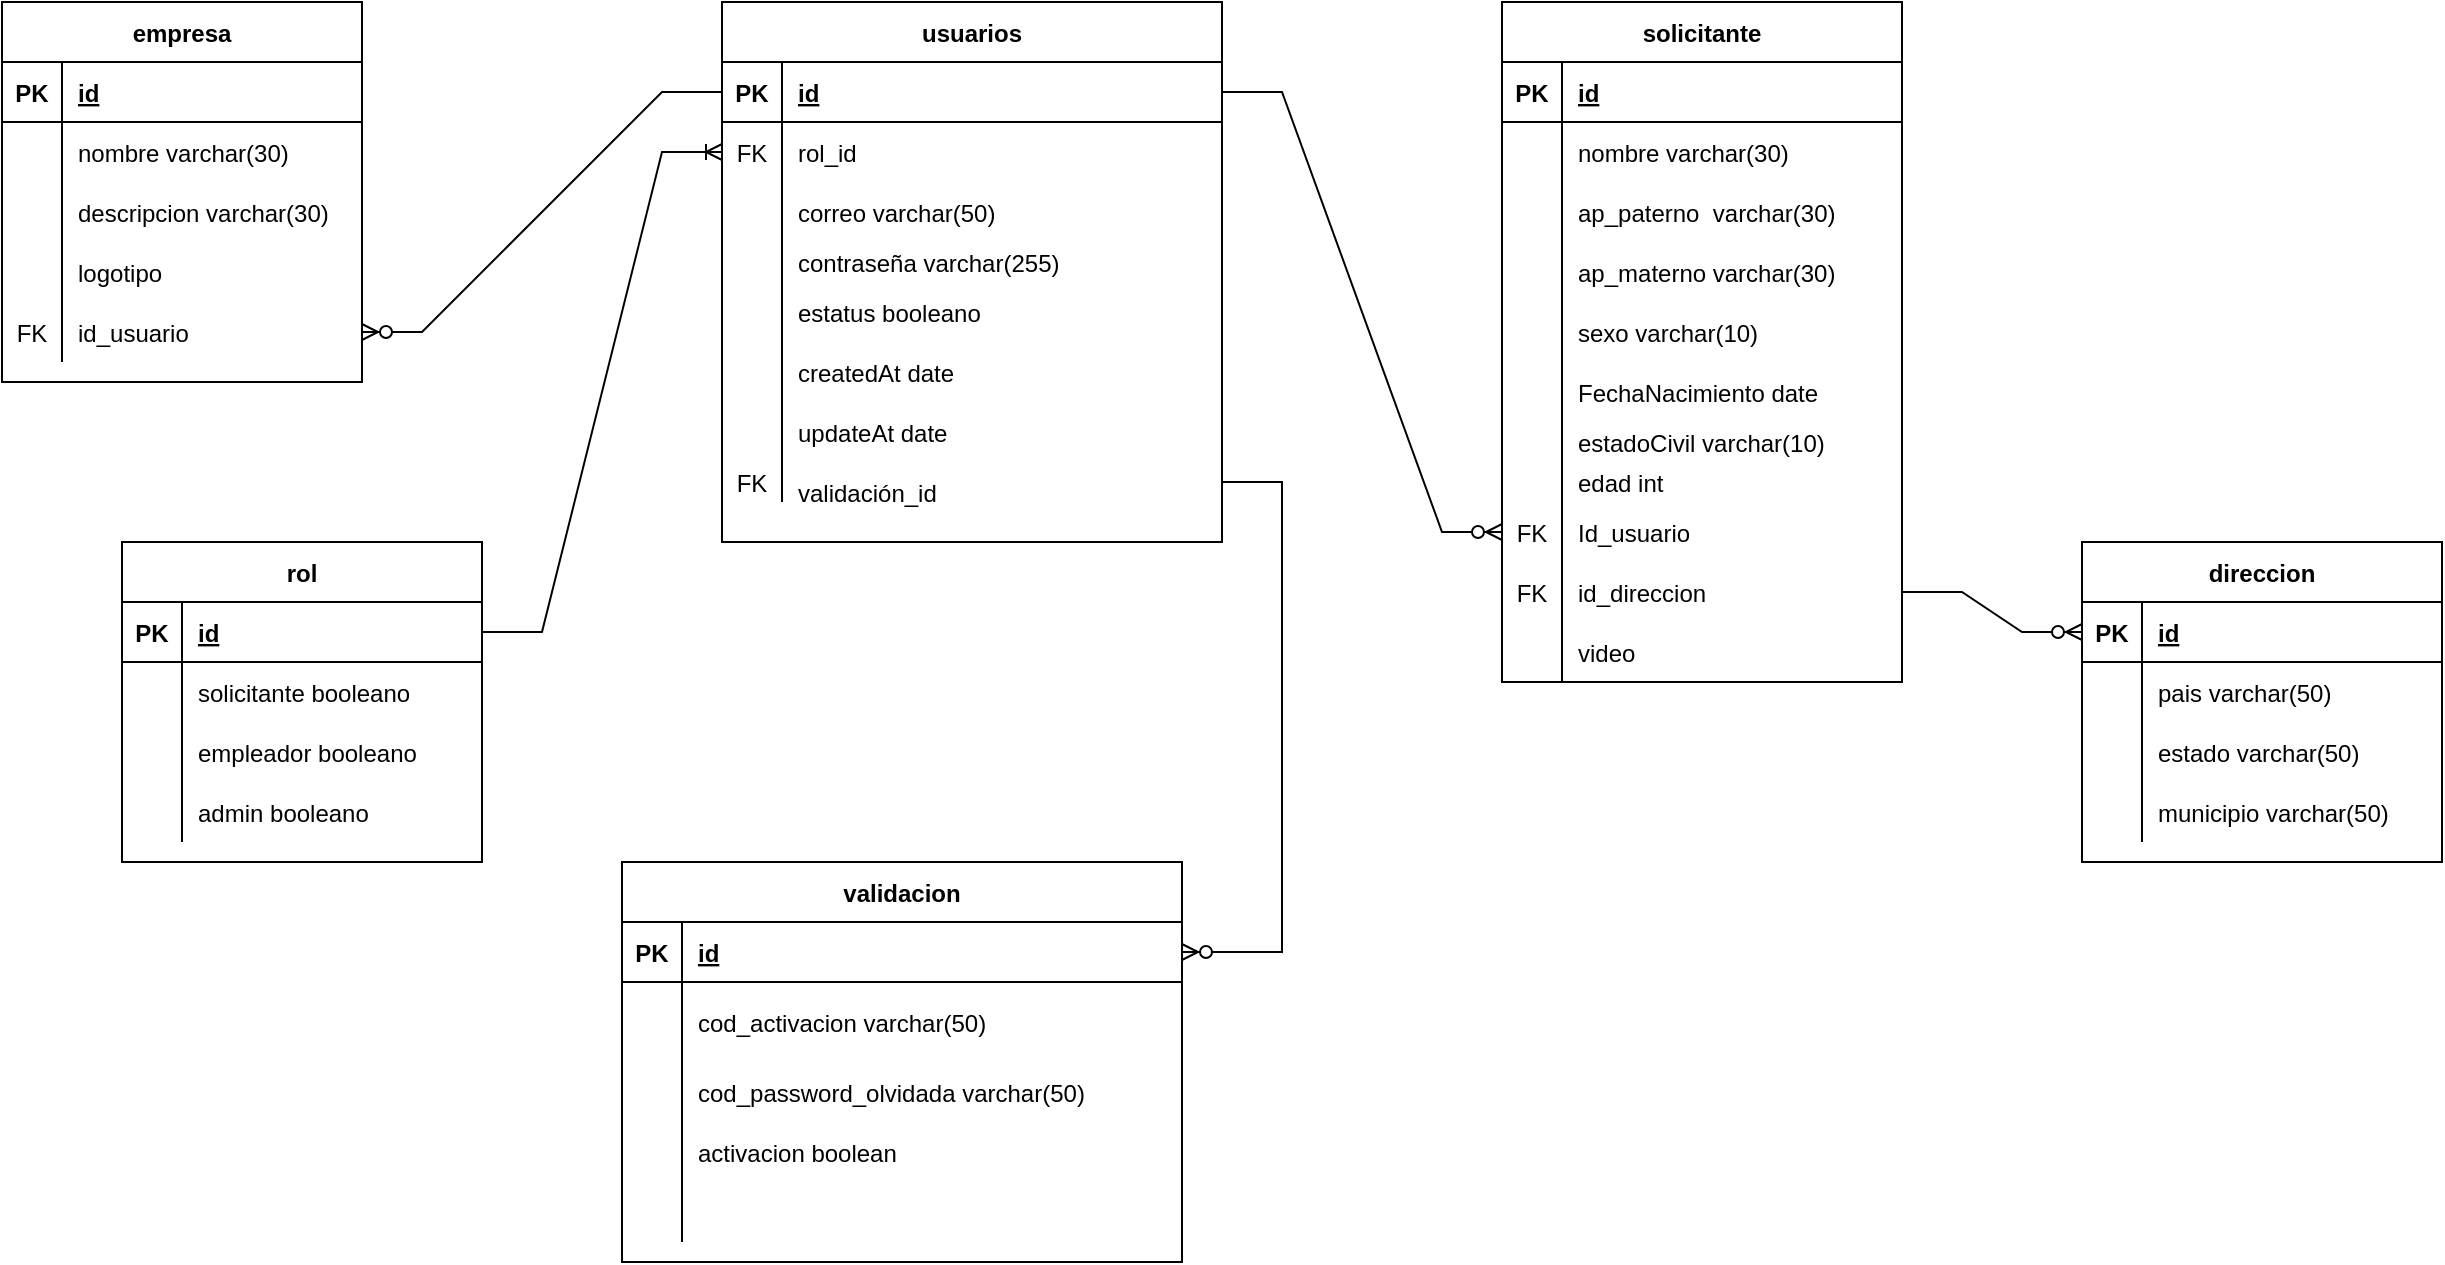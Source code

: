 <mxfile version="17.1.1" type="github" pages="2">
  <diagram id="R2lEEEUBdFMjLlhIrx00" name="Page-1">
    <mxGraphModel dx="2512" dy="786" grid="1" gridSize="10" guides="1" tooltips="1" connect="1" arrows="1" fold="1" page="1" pageScale="1" pageWidth="850" pageHeight="1100" math="0" shadow="0" extFonts="Permanent Marker^https://fonts.googleapis.com/css?family=Permanent+Marker">
      <root>
        <mxCell id="0" />
        <mxCell id="1" parent="0" />
        <mxCell id="C-vyLk0tnHw3VtMMgP7b-23" value="usuarios" style="shape=table;startSize=30;container=1;collapsible=1;childLayout=tableLayout;fixedRows=1;rowLines=0;fontStyle=1;align=center;resizeLast=1;" parent="1" vertex="1">
          <mxGeometry y="40" width="250" height="270" as="geometry" />
        </mxCell>
        <mxCell id="C-vyLk0tnHw3VtMMgP7b-24" value="" style="shape=partialRectangle;collapsible=0;dropTarget=0;pointerEvents=0;fillColor=none;points=[[0,0.5],[1,0.5]];portConstraint=eastwest;top=0;left=0;right=0;bottom=1;" parent="C-vyLk0tnHw3VtMMgP7b-23" vertex="1">
          <mxGeometry y="30" width="250" height="30" as="geometry" />
        </mxCell>
        <mxCell id="C-vyLk0tnHw3VtMMgP7b-25" value="PK" style="shape=partialRectangle;overflow=hidden;connectable=0;fillColor=none;top=0;left=0;bottom=0;right=0;fontStyle=1;" parent="C-vyLk0tnHw3VtMMgP7b-24" vertex="1">
          <mxGeometry width="30" height="30" as="geometry">
            <mxRectangle width="30" height="30" as="alternateBounds" />
          </mxGeometry>
        </mxCell>
        <mxCell id="C-vyLk0tnHw3VtMMgP7b-26" value="id" style="shape=partialRectangle;overflow=hidden;connectable=0;fillColor=none;top=0;left=0;bottom=0;right=0;align=left;spacingLeft=6;fontStyle=5;" parent="C-vyLk0tnHw3VtMMgP7b-24" vertex="1">
          <mxGeometry x="30" width="220" height="30" as="geometry">
            <mxRectangle width="220" height="30" as="alternateBounds" />
          </mxGeometry>
        </mxCell>
        <mxCell id="sfTnH-52Bsjv_v8Jtw3T-7" value="" style="shape=partialRectangle;collapsible=0;dropTarget=0;pointerEvents=0;fillColor=none;points=[[0,0.5],[1,0.5]];portConstraint=eastwest;top=0;left=0;right=0;bottom=0;" parent="C-vyLk0tnHw3VtMMgP7b-23" vertex="1">
          <mxGeometry y="60" width="250" height="30" as="geometry" />
        </mxCell>
        <mxCell id="sfTnH-52Bsjv_v8Jtw3T-8" value="FK" style="shape=partialRectangle;overflow=hidden;connectable=0;fillColor=none;top=0;left=0;bottom=0;right=0;" parent="sfTnH-52Bsjv_v8Jtw3T-7" vertex="1">
          <mxGeometry width="30" height="30" as="geometry">
            <mxRectangle width="30" height="30" as="alternateBounds" />
          </mxGeometry>
        </mxCell>
        <mxCell id="sfTnH-52Bsjv_v8Jtw3T-9" value="rol_id" style="shape=partialRectangle;overflow=hidden;connectable=0;fillColor=none;top=0;left=0;bottom=0;right=0;align=left;spacingLeft=6;" parent="sfTnH-52Bsjv_v8Jtw3T-7" vertex="1">
          <mxGeometry x="30" width="220" height="30" as="geometry">
            <mxRectangle width="220" height="30" as="alternateBounds" />
          </mxGeometry>
        </mxCell>
        <mxCell id="sfTnH-52Bsjv_v8Jtw3T-19" value="" style="shape=partialRectangle;collapsible=0;dropTarget=0;pointerEvents=0;fillColor=none;points=[[0,0.5],[1,0.5]];portConstraint=eastwest;top=0;left=0;right=0;bottom=0;" parent="C-vyLk0tnHw3VtMMgP7b-23" vertex="1">
          <mxGeometry y="90" width="250" height="30" as="geometry" />
        </mxCell>
        <mxCell id="sfTnH-52Bsjv_v8Jtw3T-20" value="" style="shape=partialRectangle;overflow=hidden;connectable=0;fillColor=none;top=0;left=0;bottom=0;right=0;" parent="sfTnH-52Bsjv_v8Jtw3T-19" vertex="1">
          <mxGeometry width="30" height="30" as="geometry">
            <mxRectangle width="30" height="30" as="alternateBounds" />
          </mxGeometry>
        </mxCell>
        <mxCell id="sfTnH-52Bsjv_v8Jtw3T-21" value="correo varchar(50)" style="shape=partialRectangle;overflow=hidden;connectable=0;fillColor=none;top=0;left=0;bottom=0;right=0;align=left;spacingLeft=6;" parent="sfTnH-52Bsjv_v8Jtw3T-19" vertex="1">
          <mxGeometry x="30" width="220" height="30" as="geometry">
            <mxRectangle width="220" height="30" as="alternateBounds" />
          </mxGeometry>
        </mxCell>
        <mxCell id="sfTnH-52Bsjv_v8Jtw3T-13" value="" style="shape=partialRectangle;collapsible=0;dropTarget=0;pointerEvents=0;fillColor=none;points=[[0,0.5],[1,0.5]];portConstraint=eastwest;top=0;left=0;right=0;bottom=0;" parent="C-vyLk0tnHw3VtMMgP7b-23" vertex="1">
          <mxGeometry y="120" width="250" height="20" as="geometry" />
        </mxCell>
        <mxCell id="sfTnH-52Bsjv_v8Jtw3T-14" value="" style="shape=partialRectangle;overflow=hidden;connectable=0;fillColor=none;top=0;left=0;bottom=0;right=0;" parent="sfTnH-52Bsjv_v8Jtw3T-13" vertex="1">
          <mxGeometry width="30" height="20" as="geometry">
            <mxRectangle width="30" height="20" as="alternateBounds" />
          </mxGeometry>
        </mxCell>
        <mxCell id="sfTnH-52Bsjv_v8Jtw3T-15" value="contraseña varchar(255)" style="shape=partialRectangle;overflow=hidden;connectable=0;fillColor=none;top=0;left=0;bottom=0;right=0;align=left;spacingLeft=6;" parent="sfTnH-52Bsjv_v8Jtw3T-13" vertex="1">
          <mxGeometry x="30" width="220" height="20" as="geometry">
            <mxRectangle width="220" height="20" as="alternateBounds" />
          </mxGeometry>
        </mxCell>
        <mxCell id="3IGgtcYdOWyKXlM4Q0ze-97" value="" style="shape=partialRectangle;collapsible=0;dropTarget=0;pointerEvents=0;fillColor=none;points=[[0,0.5],[1,0.5]];portConstraint=eastwest;top=0;left=0;right=0;bottom=0;" parent="C-vyLk0tnHw3VtMMgP7b-23" vertex="1">
          <mxGeometry y="140" width="250" height="30" as="geometry" />
        </mxCell>
        <mxCell id="3IGgtcYdOWyKXlM4Q0ze-98" value="" style="shape=partialRectangle;overflow=hidden;connectable=0;fillColor=none;top=0;left=0;bottom=0;right=0;" parent="3IGgtcYdOWyKXlM4Q0ze-97" vertex="1">
          <mxGeometry width="30" height="30" as="geometry">
            <mxRectangle width="30" height="30" as="alternateBounds" />
          </mxGeometry>
        </mxCell>
        <mxCell id="3IGgtcYdOWyKXlM4Q0ze-99" value="estatus booleano" style="shape=partialRectangle;overflow=hidden;connectable=0;fillColor=none;top=0;left=0;bottom=0;right=0;align=left;spacingLeft=6;" parent="3IGgtcYdOWyKXlM4Q0ze-97" vertex="1">
          <mxGeometry x="30" width="220" height="30" as="geometry">
            <mxRectangle width="220" height="30" as="alternateBounds" />
          </mxGeometry>
        </mxCell>
        <mxCell id="3IGgtcYdOWyKXlM4Q0ze-40" value="" style="shape=partialRectangle;collapsible=0;dropTarget=0;pointerEvents=0;fillColor=none;points=[[0,0.5],[1,0.5]];portConstraint=eastwest;top=0;left=0;right=0;bottom=0;" parent="C-vyLk0tnHw3VtMMgP7b-23" vertex="1">
          <mxGeometry y="170" width="250" height="30" as="geometry" />
        </mxCell>
        <mxCell id="3IGgtcYdOWyKXlM4Q0ze-41" value="" style="shape=partialRectangle;overflow=hidden;connectable=0;fillColor=none;top=0;left=0;bottom=0;right=0;" parent="3IGgtcYdOWyKXlM4Q0ze-40" vertex="1">
          <mxGeometry width="30" height="30" as="geometry">
            <mxRectangle width="30" height="30" as="alternateBounds" />
          </mxGeometry>
        </mxCell>
        <mxCell id="3IGgtcYdOWyKXlM4Q0ze-42" value="createdAt date" style="shape=partialRectangle;overflow=hidden;connectable=0;fillColor=none;top=0;left=0;bottom=0;right=0;align=left;spacingLeft=6;" parent="3IGgtcYdOWyKXlM4Q0ze-40" vertex="1">
          <mxGeometry x="30" width="220" height="30" as="geometry">
            <mxRectangle width="220" height="30" as="alternateBounds" />
          </mxGeometry>
        </mxCell>
        <mxCell id="3IGgtcYdOWyKXlM4Q0ze-43" value="" style="shape=partialRectangle;collapsible=0;dropTarget=0;pointerEvents=0;fillColor=none;points=[[0,0.5],[1,0.5]];portConstraint=eastwest;top=0;left=0;right=0;bottom=0;" parent="C-vyLk0tnHw3VtMMgP7b-23" vertex="1">
          <mxGeometry y="200" width="250" height="30" as="geometry" />
        </mxCell>
        <mxCell id="3IGgtcYdOWyKXlM4Q0ze-44" value="" style="shape=partialRectangle;overflow=hidden;connectable=0;fillColor=none;top=0;left=0;bottom=0;right=0;" parent="3IGgtcYdOWyKXlM4Q0ze-43" vertex="1">
          <mxGeometry width="30" height="30" as="geometry">
            <mxRectangle width="30" height="30" as="alternateBounds" />
          </mxGeometry>
        </mxCell>
        <mxCell id="3IGgtcYdOWyKXlM4Q0ze-45" value="updateAt date" style="shape=partialRectangle;overflow=hidden;connectable=0;fillColor=none;top=0;left=0;bottom=0;right=0;align=left;spacingLeft=6;" parent="3IGgtcYdOWyKXlM4Q0ze-43" vertex="1">
          <mxGeometry x="30" width="220" height="30" as="geometry">
            <mxRectangle width="220" height="30" as="alternateBounds" />
          </mxGeometry>
        </mxCell>
        <mxCell id="3IGgtcYdOWyKXlM4Q0ze-106" value="" style="shape=partialRectangle;collapsible=0;dropTarget=0;pointerEvents=0;fillColor=none;points=[[0,0.5],[1,0.5]];portConstraint=eastwest;top=0;left=0;right=0;bottom=0;" parent="C-vyLk0tnHw3VtMMgP7b-23" vertex="1">
          <mxGeometry y="230" width="250" height="20" as="geometry" />
        </mxCell>
        <mxCell id="3IGgtcYdOWyKXlM4Q0ze-107" value="FK" style="shape=partialRectangle;overflow=hidden;connectable=0;fillColor=none;top=0;left=0;bottom=0;right=0;" parent="3IGgtcYdOWyKXlM4Q0ze-106" vertex="1">
          <mxGeometry width="30" height="20" as="geometry">
            <mxRectangle width="30" height="20" as="alternateBounds" />
          </mxGeometry>
        </mxCell>
        <mxCell id="3IGgtcYdOWyKXlM4Q0ze-108" value="" style="shape=partialRectangle;overflow=hidden;connectable=0;fillColor=none;top=0;left=0;bottom=0;right=0;align=left;spacingLeft=6;" parent="3IGgtcYdOWyKXlM4Q0ze-106" vertex="1">
          <mxGeometry x="30" width="220" height="20" as="geometry">
            <mxRectangle width="220" height="20" as="alternateBounds" />
          </mxGeometry>
        </mxCell>
        <mxCell id="sfTnH-52Bsjv_v8Jtw3T-25" value="rol" style="shape=table;startSize=30;container=1;collapsible=1;childLayout=tableLayout;fixedRows=1;rowLines=0;fontStyle=1;align=center;resizeLast=1;" parent="1" vertex="1">
          <mxGeometry x="-300" y="310" width="180" height="160" as="geometry" />
        </mxCell>
        <mxCell id="sfTnH-52Bsjv_v8Jtw3T-26" value="" style="shape=tableRow;horizontal=0;startSize=0;swimlaneHead=0;swimlaneBody=0;fillColor=none;collapsible=0;dropTarget=0;points=[[0,0.5],[1,0.5]];portConstraint=eastwest;top=0;left=0;right=0;bottom=1;" parent="sfTnH-52Bsjv_v8Jtw3T-25" vertex="1">
          <mxGeometry y="30" width="180" height="30" as="geometry" />
        </mxCell>
        <mxCell id="sfTnH-52Bsjv_v8Jtw3T-27" value="PK" style="shape=partialRectangle;connectable=0;fillColor=none;top=0;left=0;bottom=0;right=0;fontStyle=1;overflow=hidden;" parent="sfTnH-52Bsjv_v8Jtw3T-26" vertex="1">
          <mxGeometry width="30" height="30" as="geometry">
            <mxRectangle width="30" height="30" as="alternateBounds" />
          </mxGeometry>
        </mxCell>
        <mxCell id="sfTnH-52Bsjv_v8Jtw3T-28" value="id" style="shape=partialRectangle;connectable=0;fillColor=none;top=0;left=0;bottom=0;right=0;align=left;spacingLeft=6;fontStyle=5;overflow=hidden;" parent="sfTnH-52Bsjv_v8Jtw3T-26" vertex="1">
          <mxGeometry x="30" width="150" height="30" as="geometry">
            <mxRectangle width="150" height="30" as="alternateBounds" />
          </mxGeometry>
        </mxCell>
        <mxCell id="sfTnH-52Bsjv_v8Jtw3T-29" value="" style="shape=tableRow;horizontal=0;startSize=0;swimlaneHead=0;swimlaneBody=0;fillColor=none;collapsible=0;dropTarget=0;points=[[0,0.5],[1,0.5]];portConstraint=eastwest;top=0;left=0;right=0;bottom=0;" parent="sfTnH-52Bsjv_v8Jtw3T-25" vertex="1">
          <mxGeometry y="60" width="180" height="30" as="geometry" />
        </mxCell>
        <mxCell id="sfTnH-52Bsjv_v8Jtw3T-30" value="" style="shape=partialRectangle;connectable=0;fillColor=none;top=0;left=0;bottom=0;right=0;editable=1;overflow=hidden;" parent="sfTnH-52Bsjv_v8Jtw3T-29" vertex="1">
          <mxGeometry width="30" height="30" as="geometry">
            <mxRectangle width="30" height="30" as="alternateBounds" />
          </mxGeometry>
        </mxCell>
        <mxCell id="sfTnH-52Bsjv_v8Jtw3T-31" value="solicitante booleano   " style="shape=partialRectangle;connectable=0;fillColor=none;top=0;left=0;bottom=0;right=0;align=left;spacingLeft=6;overflow=hidden;" parent="sfTnH-52Bsjv_v8Jtw3T-29" vertex="1">
          <mxGeometry x="30" width="150" height="30" as="geometry">
            <mxRectangle width="150" height="30" as="alternateBounds" />
          </mxGeometry>
        </mxCell>
        <mxCell id="gSVEOSrhCALOLtPQY087-1" value="" style="shape=tableRow;horizontal=0;startSize=0;swimlaneHead=0;swimlaneBody=0;fillColor=none;collapsible=0;dropTarget=0;points=[[0,0.5],[1,0.5]];portConstraint=eastwest;top=0;left=0;right=0;bottom=0;" vertex="1" parent="sfTnH-52Bsjv_v8Jtw3T-25">
          <mxGeometry y="90" width="180" height="30" as="geometry" />
        </mxCell>
        <mxCell id="gSVEOSrhCALOLtPQY087-2" value="" style="shape=partialRectangle;connectable=0;fillColor=none;top=0;left=0;bottom=0;right=0;editable=1;overflow=hidden;" vertex="1" parent="gSVEOSrhCALOLtPQY087-1">
          <mxGeometry width="30" height="30" as="geometry">
            <mxRectangle width="30" height="30" as="alternateBounds" />
          </mxGeometry>
        </mxCell>
        <mxCell id="gSVEOSrhCALOLtPQY087-3" value="empleador booleano   " style="shape=partialRectangle;connectable=0;fillColor=none;top=0;left=0;bottom=0;right=0;align=left;spacingLeft=6;overflow=hidden;" vertex="1" parent="gSVEOSrhCALOLtPQY087-1">
          <mxGeometry x="30" width="150" height="30" as="geometry">
            <mxRectangle width="150" height="30" as="alternateBounds" />
          </mxGeometry>
        </mxCell>
        <mxCell id="gSVEOSrhCALOLtPQY087-4" value="" style="shape=tableRow;horizontal=0;startSize=0;swimlaneHead=0;swimlaneBody=0;fillColor=none;collapsible=0;dropTarget=0;points=[[0,0.5],[1,0.5]];portConstraint=eastwest;top=0;left=0;right=0;bottom=0;" vertex="1" parent="sfTnH-52Bsjv_v8Jtw3T-25">
          <mxGeometry y="120" width="180" height="30" as="geometry" />
        </mxCell>
        <mxCell id="gSVEOSrhCALOLtPQY087-5" value="" style="shape=partialRectangle;connectable=0;fillColor=none;top=0;left=0;bottom=0;right=0;editable=1;overflow=hidden;" vertex="1" parent="gSVEOSrhCALOLtPQY087-4">
          <mxGeometry width="30" height="30" as="geometry">
            <mxRectangle width="30" height="30" as="alternateBounds" />
          </mxGeometry>
        </mxCell>
        <mxCell id="gSVEOSrhCALOLtPQY087-6" value="admin booleano   " style="shape=partialRectangle;connectable=0;fillColor=none;top=0;left=0;bottom=0;right=0;align=left;spacingLeft=6;overflow=hidden;" vertex="1" parent="gSVEOSrhCALOLtPQY087-4">
          <mxGeometry x="30" width="150" height="30" as="geometry">
            <mxRectangle width="150" height="30" as="alternateBounds" />
          </mxGeometry>
        </mxCell>
        <mxCell id="sfTnH-52Bsjv_v8Jtw3T-39" value="" style="edgeStyle=entityRelationEdgeStyle;fontSize=12;html=1;endArrow=ERoneToMany;rounded=0;exitX=1;exitY=0.5;exitDx=0;exitDy=0;entryX=0;entryY=0.5;entryDx=0;entryDy=0;" parent="1" source="sfTnH-52Bsjv_v8Jtw3T-26" target="sfTnH-52Bsjv_v8Jtw3T-7" edge="1">
          <mxGeometry width="100" height="100" relative="1" as="geometry">
            <mxPoint x="30" y="340" as="sourcePoint" />
            <mxPoint x="130" y="240" as="targetPoint" />
          </mxGeometry>
        </mxCell>
        <mxCell id="sfTnH-52Bsjv_v8Jtw3T-40" value="empresa" style="shape=table;startSize=30;container=1;collapsible=1;childLayout=tableLayout;fixedRows=1;rowLines=0;fontStyle=1;align=center;resizeLast=1;" parent="1" vertex="1">
          <mxGeometry x="-360" y="40" width="180" height="190" as="geometry" />
        </mxCell>
        <mxCell id="sfTnH-52Bsjv_v8Jtw3T-41" value="" style="shape=tableRow;horizontal=0;startSize=0;swimlaneHead=0;swimlaneBody=0;fillColor=none;collapsible=0;dropTarget=0;points=[[0,0.5],[1,0.5]];portConstraint=eastwest;top=0;left=0;right=0;bottom=1;" parent="sfTnH-52Bsjv_v8Jtw3T-40" vertex="1">
          <mxGeometry y="30" width="180" height="30" as="geometry" />
        </mxCell>
        <mxCell id="sfTnH-52Bsjv_v8Jtw3T-42" value="PK" style="shape=partialRectangle;connectable=0;fillColor=none;top=0;left=0;bottom=0;right=0;fontStyle=1;overflow=hidden;" parent="sfTnH-52Bsjv_v8Jtw3T-41" vertex="1">
          <mxGeometry width="30" height="30" as="geometry">
            <mxRectangle width="30" height="30" as="alternateBounds" />
          </mxGeometry>
        </mxCell>
        <mxCell id="sfTnH-52Bsjv_v8Jtw3T-43" value="id" style="shape=partialRectangle;connectable=0;fillColor=none;top=0;left=0;bottom=0;right=0;align=left;spacingLeft=6;fontStyle=5;overflow=hidden;" parent="sfTnH-52Bsjv_v8Jtw3T-41" vertex="1">
          <mxGeometry x="30" width="150" height="30" as="geometry">
            <mxRectangle width="150" height="30" as="alternateBounds" />
          </mxGeometry>
        </mxCell>
        <mxCell id="sfTnH-52Bsjv_v8Jtw3T-44" value="" style="shape=tableRow;horizontal=0;startSize=0;swimlaneHead=0;swimlaneBody=0;fillColor=none;collapsible=0;dropTarget=0;points=[[0,0.5],[1,0.5]];portConstraint=eastwest;top=0;left=0;right=0;bottom=0;" parent="sfTnH-52Bsjv_v8Jtw3T-40" vertex="1">
          <mxGeometry y="60" width="180" height="30" as="geometry" />
        </mxCell>
        <mxCell id="sfTnH-52Bsjv_v8Jtw3T-45" value="" style="shape=partialRectangle;connectable=0;fillColor=none;top=0;left=0;bottom=0;right=0;editable=1;overflow=hidden;" parent="sfTnH-52Bsjv_v8Jtw3T-44" vertex="1">
          <mxGeometry width="30" height="30" as="geometry">
            <mxRectangle width="30" height="30" as="alternateBounds" />
          </mxGeometry>
        </mxCell>
        <mxCell id="sfTnH-52Bsjv_v8Jtw3T-46" value="nombre varchar(30)" style="shape=partialRectangle;connectable=0;fillColor=none;top=0;left=0;bottom=0;right=0;align=left;spacingLeft=6;overflow=hidden;" parent="sfTnH-52Bsjv_v8Jtw3T-44" vertex="1">
          <mxGeometry x="30" width="150" height="30" as="geometry">
            <mxRectangle width="150" height="30" as="alternateBounds" />
          </mxGeometry>
        </mxCell>
        <mxCell id="3IGgtcYdOWyKXlM4Q0ze-91" value="" style="shape=tableRow;horizontal=0;startSize=0;swimlaneHead=0;swimlaneBody=0;fillColor=none;collapsible=0;dropTarget=0;points=[[0,0.5],[1,0.5]];portConstraint=eastwest;top=0;left=0;right=0;bottom=0;" parent="sfTnH-52Bsjv_v8Jtw3T-40" vertex="1">
          <mxGeometry y="90" width="180" height="30" as="geometry" />
        </mxCell>
        <mxCell id="3IGgtcYdOWyKXlM4Q0ze-92" value="" style="shape=partialRectangle;connectable=0;fillColor=none;top=0;left=0;bottom=0;right=0;editable=1;overflow=hidden;" parent="3IGgtcYdOWyKXlM4Q0ze-91" vertex="1">
          <mxGeometry width="30" height="30" as="geometry">
            <mxRectangle width="30" height="30" as="alternateBounds" />
          </mxGeometry>
        </mxCell>
        <mxCell id="3IGgtcYdOWyKXlM4Q0ze-93" value="descripcion varchar(30)" style="shape=partialRectangle;connectable=0;fillColor=none;top=0;left=0;bottom=0;right=0;align=left;spacingLeft=6;overflow=hidden;" parent="3IGgtcYdOWyKXlM4Q0ze-91" vertex="1">
          <mxGeometry x="30" width="150" height="30" as="geometry">
            <mxRectangle width="150" height="30" as="alternateBounds" />
          </mxGeometry>
        </mxCell>
        <mxCell id="3IGgtcYdOWyKXlM4Q0ze-94" value="" style="shape=tableRow;horizontal=0;startSize=0;swimlaneHead=0;swimlaneBody=0;fillColor=none;collapsible=0;dropTarget=0;points=[[0,0.5],[1,0.5]];portConstraint=eastwest;top=0;left=0;right=0;bottom=0;" parent="sfTnH-52Bsjv_v8Jtw3T-40" vertex="1">
          <mxGeometry y="120" width="180" height="30" as="geometry" />
        </mxCell>
        <mxCell id="3IGgtcYdOWyKXlM4Q0ze-95" value="" style="shape=partialRectangle;connectable=0;fillColor=none;top=0;left=0;bottom=0;right=0;editable=1;overflow=hidden;" parent="3IGgtcYdOWyKXlM4Q0ze-94" vertex="1">
          <mxGeometry width="30" height="30" as="geometry">
            <mxRectangle width="30" height="30" as="alternateBounds" />
          </mxGeometry>
        </mxCell>
        <mxCell id="3IGgtcYdOWyKXlM4Q0ze-96" value="logotipo" style="shape=partialRectangle;connectable=0;fillColor=none;top=0;left=0;bottom=0;right=0;align=left;spacingLeft=6;overflow=hidden;" parent="3IGgtcYdOWyKXlM4Q0ze-94" vertex="1">
          <mxGeometry x="30" width="150" height="30" as="geometry">
            <mxRectangle width="150" height="30" as="alternateBounds" />
          </mxGeometry>
        </mxCell>
        <mxCell id="eLDoBTkHlUsKn9AC7edu-23" value="" style="shape=tableRow;horizontal=0;startSize=0;swimlaneHead=0;swimlaneBody=0;fillColor=none;collapsible=0;dropTarget=0;points=[[0,0.5],[1,0.5]];portConstraint=eastwest;top=0;left=0;right=0;bottom=0;" parent="sfTnH-52Bsjv_v8Jtw3T-40" vertex="1">
          <mxGeometry y="150" width="180" height="30" as="geometry" />
        </mxCell>
        <mxCell id="eLDoBTkHlUsKn9AC7edu-24" value="FK" style="shape=partialRectangle;connectable=0;fillColor=none;top=0;left=0;bottom=0;right=0;editable=1;overflow=hidden;" parent="eLDoBTkHlUsKn9AC7edu-23" vertex="1">
          <mxGeometry width="30" height="30" as="geometry">
            <mxRectangle width="30" height="30" as="alternateBounds" />
          </mxGeometry>
        </mxCell>
        <mxCell id="eLDoBTkHlUsKn9AC7edu-25" value="id_usuario" style="shape=partialRectangle;connectable=0;fillColor=none;top=0;left=0;bottom=0;right=0;align=left;spacingLeft=6;overflow=hidden;" parent="eLDoBTkHlUsKn9AC7edu-23" vertex="1">
          <mxGeometry x="30" width="150" height="30" as="geometry">
            <mxRectangle width="150" height="30" as="alternateBounds" />
          </mxGeometry>
        </mxCell>
        <mxCell id="eLDoBTkHlUsKn9AC7edu-1" value="solicitante" style="shape=table;startSize=30;container=1;collapsible=1;childLayout=tableLayout;fixedRows=1;rowLines=0;fontStyle=1;align=center;resizeLast=1;" parent="1" vertex="1">
          <mxGeometry x="390" y="40" width="200" height="340" as="geometry" />
        </mxCell>
        <mxCell id="eLDoBTkHlUsKn9AC7edu-2" value="" style="shape=tableRow;horizontal=0;startSize=0;swimlaneHead=0;swimlaneBody=0;fillColor=none;collapsible=0;dropTarget=0;points=[[0,0.5],[1,0.5]];portConstraint=eastwest;top=0;left=0;right=0;bottom=1;" parent="eLDoBTkHlUsKn9AC7edu-1" vertex="1">
          <mxGeometry y="30" width="200" height="30" as="geometry" />
        </mxCell>
        <mxCell id="eLDoBTkHlUsKn9AC7edu-3" value="PK" style="shape=partialRectangle;connectable=0;fillColor=none;top=0;left=0;bottom=0;right=0;fontStyle=1;overflow=hidden;" parent="eLDoBTkHlUsKn9AC7edu-2" vertex="1">
          <mxGeometry width="30" height="30" as="geometry">
            <mxRectangle width="30" height="30" as="alternateBounds" />
          </mxGeometry>
        </mxCell>
        <mxCell id="eLDoBTkHlUsKn9AC7edu-4" value="id" style="shape=partialRectangle;connectable=0;fillColor=none;top=0;left=0;bottom=0;right=0;align=left;spacingLeft=6;fontStyle=5;overflow=hidden;" parent="eLDoBTkHlUsKn9AC7edu-2" vertex="1">
          <mxGeometry x="30" width="170" height="30" as="geometry">
            <mxRectangle width="170" height="30" as="alternateBounds" />
          </mxGeometry>
        </mxCell>
        <mxCell id="eLDoBTkHlUsKn9AC7edu-5" value="" style="shape=tableRow;horizontal=0;startSize=0;swimlaneHead=0;swimlaneBody=0;fillColor=none;collapsible=0;dropTarget=0;points=[[0,0.5],[1,0.5]];portConstraint=eastwest;top=0;left=0;right=0;bottom=0;" parent="eLDoBTkHlUsKn9AC7edu-1" vertex="1">
          <mxGeometry y="60" width="200" height="30" as="geometry" />
        </mxCell>
        <mxCell id="eLDoBTkHlUsKn9AC7edu-6" value="" style="shape=partialRectangle;connectable=0;fillColor=none;top=0;left=0;bottom=0;right=0;editable=1;overflow=hidden;" parent="eLDoBTkHlUsKn9AC7edu-5" vertex="1">
          <mxGeometry width="30" height="30" as="geometry">
            <mxRectangle width="30" height="30" as="alternateBounds" />
          </mxGeometry>
        </mxCell>
        <mxCell id="eLDoBTkHlUsKn9AC7edu-7" value="nombre varchar(30)" style="shape=partialRectangle;connectable=0;fillColor=none;top=0;left=0;bottom=0;right=0;align=left;spacingLeft=6;overflow=hidden;" parent="eLDoBTkHlUsKn9AC7edu-5" vertex="1">
          <mxGeometry x="30" width="170" height="30" as="geometry">
            <mxRectangle width="170" height="30" as="alternateBounds" />
          </mxGeometry>
        </mxCell>
        <mxCell id="eLDoBTkHlUsKn9AC7edu-8" value="" style="shape=tableRow;horizontal=0;startSize=0;swimlaneHead=0;swimlaneBody=0;fillColor=none;collapsible=0;dropTarget=0;points=[[0,0.5],[1,0.5]];portConstraint=eastwest;top=0;left=0;right=0;bottom=0;" parent="eLDoBTkHlUsKn9AC7edu-1" vertex="1">
          <mxGeometry y="90" width="200" height="30" as="geometry" />
        </mxCell>
        <mxCell id="eLDoBTkHlUsKn9AC7edu-9" value="" style="shape=partialRectangle;connectable=0;fillColor=none;top=0;left=0;bottom=0;right=0;editable=1;overflow=hidden;" parent="eLDoBTkHlUsKn9AC7edu-8" vertex="1">
          <mxGeometry width="30" height="30" as="geometry">
            <mxRectangle width="30" height="30" as="alternateBounds" />
          </mxGeometry>
        </mxCell>
        <mxCell id="eLDoBTkHlUsKn9AC7edu-10" value="ap_paterno  varchar(30)" style="shape=partialRectangle;connectable=0;fillColor=none;top=0;left=0;bottom=0;right=0;align=left;spacingLeft=6;overflow=hidden;" parent="eLDoBTkHlUsKn9AC7edu-8" vertex="1">
          <mxGeometry x="30" width="170" height="30" as="geometry">
            <mxRectangle width="170" height="30" as="alternateBounds" />
          </mxGeometry>
        </mxCell>
        <mxCell id="eLDoBTkHlUsKn9AC7edu-11" value="" style="shape=tableRow;horizontal=0;startSize=0;swimlaneHead=0;swimlaneBody=0;fillColor=none;collapsible=0;dropTarget=0;points=[[0,0.5],[1,0.5]];portConstraint=eastwest;top=0;left=0;right=0;bottom=0;" parent="eLDoBTkHlUsKn9AC7edu-1" vertex="1">
          <mxGeometry y="120" width="200" height="30" as="geometry" />
        </mxCell>
        <mxCell id="eLDoBTkHlUsKn9AC7edu-12" value="" style="shape=partialRectangle;connectable=0;fillColor=none;top=0;left=0;bottom=0;right=0;editable=1;overflow=hidden;" parent="eLDoBTkHlUsKn9AC7edu-11" vertex="1">
          <mxGeometry width="30" height="30" as="geometry">
            <mxRectangle width="30" height="30" as="alternateBounds" />
          </mxGeometry>
        </mxCell>
        <mxCell id="eLDoBTkHlUsKn9AC7edu-13" value="ap_materno varchar(30)" style="shape=partialRectangle;connectable=0;fillColor=none;top=0;left=0;bottom=0;right=0;align=left;spacingLeft=6;overflow=hidden;" parent="eLDoBTkHlUsKn9AC7edu-11" vertex="1">
          <mxGeometry x="30" width="170" height="30" as="geometry">
            <mxRectangle width="170" height="30" as="alternateBounds" />
          </mxGeometry>
        </mxCell>
        <mxCell id="3IGgtcYdOWyKXlM4Q0ze-68" value="" style="shape=tableRow;horizontal=0;startSize=0;swimlaneHead=0;swimlaneBody=0;fillColor=none;collapsible=0;dropTarget=0;points=[[0,0.5],[1,0.5]];portConstraint=eastwest;top=0;left=0;right=0;bottom=0;" parent="eLDoBTkHlUsKn9AC7edu-1" vertex="1">
          <mxGeometry y="150" width="200" height="30" as="geometry" />
        </mxCell>
        <mxCell id="3IGgtcYdOWyKXlM4Q0ze-69" value="" style="shape=partialRectangle;connectable=0;fillColor=none;top=0;left=0;bottom=0;right=0;editable=1;overflow=hidden;" parent="3IGgtcYdOWyKXlM4Q0ze-68" vertex="1">
          <mxGeometry width="30" height="30" as="geometry">
            <mxRectangle width="30" height="30" as="alternateBounds" />
          </mxGeometry>
        </mxCell>
        <mxCell id="3IGgtcYdOWyKXlM4Q0ze-70" value="sexo varchar(10)" style="shape=partialRectangle;connectable=0;fillColor=none;top=0;left=0;bottom=0;right=0;align=left;spacingLeft=6;overflow=hidden;" parent="3IGgtcYdOWyKXlM4Q0ze-68" vertex="1">
          <mxGeometry x="30" width="170" height="30" as="geometry">
            <mxRectangle width="170" height="30" as="alternateBounds" />
          </mxGeometry>
        </mxCell>
        <mxCell id="3IGgtcYdOWyKXlM4Q0ze-71" value="" style="shape=tableRow;horizontal=0;startSize=0;swimlaneHead=0;swimlaneBody=0;fillColor=none;collapsible=0;dropTarget=0;points=[[0,0.5],[1,0.5]];portConstraint=eastwest;top=0;left=0;right=0;bottom=0;" parent="eLDoBTkHlUsKn9AC7edu-1" vertex="1">
          <mxGeometry y="180" width="200" height="30" as="geometry" />
        </mxCell>
        <mxCell id="3IGgtcYdOWyKXlM4Q0ze-72" value="" style="shape=partialRectangle;connectable=0;fillColor=none;top=0;left=0;bottom=0;right=0;editable=1;overflow=hidden;" parent="3IGgtcYdOWyKXlM4Q0ze-71" vertex="1">
          <mxGeometry width="30" height="30" as="geometry">
            <mxRectangle width="30" height="30" as="alternateBounds" />
          </mxGeometry>
        </mxCell>
        <mxCell id="3IGgtcYdOWyKXlM4Q0ze-73" value="FechaNacimiento date" style="shape=partialRectangle;connectable=0;fillColor=none;top=0;left=0;bottom=0;right=0;align=left;spacingLeft=6;overflow=hidden;" parent="3IGgtcYdOWyKXlM4Q0ze-71" vertex="1">
          <mxGeometry x="30" width="170" height="30" as="geometry">
            <mxRectangle width="170" height="30" as="alternateBounds" />
          </mxGeometry>
        </mxCell>
        <mxCell id="3IGgtcYdOWyKXlM4Q0ze-74" value="" style="shape=tableRow;horizontal=0;startSize=0;swimlaneHead=0;swimlaneBody=0;fillColor=none;collapsible=0;dropTarget=0;points=[[0,0.5],[1,0.5]];portConstraint=eastwest;top=0;left=0;right=0;bottom=0;" parent="eLDoBTkHlUsKn9AC7edu-1" vertex="1">
          <mxGeometry y="210" width="200" height="20" as="geometry" />
        </mxCell>
        <mxCell id="3IGgtcYdOWyKXlM4Q0ze-75" value="" style="shape=partialRectangle;connectable=0;fillColor=none;top=0;left=0;bottom=0;right=0;editable=1;overflow=hidden;" parent="3IGgtcYdOWyKXlM4Q0ze-74" vertex="1">
          <mxGeometry width="30" height="20" as="geometry">
            <mxRectangle width="30" height="20" as="alternateBounds" />
          </mxGeometry>
        </mxCell>
        <mxCell id="3IGgtcYdOWyKXlM4Q0ze-76" value="estadoCivil varchar(10)" style="shape=partialRectangle;connectable=0;fillColor=none;top=0;left=0;bottom=0;right=0;align=left;spacingLeft=6;overflow=hidden;" parent="3IGgtcYdOWyKXlM4Q0ze-74" vertex="1">
          <mxGeometry x="30" width="170" height="20" as="geometry">
            <mxRectangle width="170" height="20" as="alternateBounds" />
          </mxGeometry>
        </mxCell>
        <mxCell id="3IGgtcYdOWyKXlM4Q0ze-77" value="" style="shape=tableRow;horizontal=0;startSize=0;swimlaneHead=0;swimlaneBody=0;fillColor=none;collapsible=0;dropTarget=0;points=[[0,0.5],[1,0.5]];portConstraint=eastwest;top=0;left=0;right=0;bottom=0;" parent="eLDoBTkHlUsKn9AC7edu-1" vertex="1">
          <mxGeometry y="230" width="200" height="20" as="geometry" />
        </mxCell>
        <mxCell id="3IGgtcYdOWyKXlM4Q0ze-78" value="" style="shape=partialRectangle;connectable=0;fillColor=none;top=0;left=0;bottom=0;right=0;editable=1;overflow=hidden;" parent="3IGgtcYdOWyKXlM4Q0ze-77" vertex="1">
          <mxGeometry width="30" height="20" as="geometry">
            <mxRectangle width="30" height="20" as="alternateBounds" />
          </mxGeometry>
        </mxCell>
        <mxCell id="3IGgtcYdOWyKXlM4Q0ze-79" value="edad int" style="shape=partialRectangle;connectable=0;fillColor=none;top=0;left=0;bottom=0;right=0;align=left;spacingLeft=6;overflow=hidden;" parent="3IGgtcYdOWyKXlM4Q0ze-77" vertex="1">
          <mxGeometry x="30" width="170" height="20" as="geometry">
            <mxRectangle width="170" height="20" as="alternateBounds" />
          </mxGeometry>
        </mxCell>
        <mxCell id="eLDoBTkHlUsKn9AC7edu-26" value="" style="shape=tableRow;horizontal=0;startSize=0;swimlaneHead=0;swimlaneBody=0;fillColor=none;collapsible=0;dropTarget=0;points=[[0,0.5],[1,0.5]];portConstraint=eastwest;top=0;left=0;right=0;bottom=0;" parent="eLDoBTkHlUsKn9AC7edu-1" vertex="1">
          <mxGeometry y="250" width="200" height="30" as="geometry" />
        </mxCell>
        <mxCell id="eLDoBTkHlUsKn9AC7edu-27" value="FK" style="shape=partialRectangle;connectable=0;fillColor=none;top=0;left=0;bottom=0;right=0;editable=1;overflow=hidden;" parent="eLDoBTkHlUsKn9AC7edu-26" vertex="1">
          <mxGeometry width="30" height="30" as="geometry">
            <mxRectangle width="30" height="30" as="alternateBounds" />
          </mxGeometry>
        </mxCell>
        <mxCell id="eLDoBTkHlUsKn9AC7edu-28" value="Id_usuario" style="shape=partialRectangle;connectable=0;fillColor=none;top=0;left=0;bottom=0;right=0;align=left;spacingLeft=6;overflow=hidden;" parent="eLDoBTkHlUsKn9AC7edu-26" vertex="1">
          <mxGeometry x="30" width="170" height="30" as="geometry">
            <mxRectangle width="170" height="30" as="alternateBounds" />
          </mxGeometry>
        </mxCell>
        <mxCell id="3IGgtcYdOWyKXlM4Q0ze-80" value="" style="shape=tableRow;horizontal=0;startSize=0;swimlaneHead=0;swimlaneBody=0;fillColor=none;collapsible=0;dropTarget=0;points=[[0,0.5],[1,0.5]];portConstraint=eastwest;top=0;left=0;right=0;bottom=0;" parent="eLDoBTkHlUsKn9AC7edu-1" vertex="1">
          <mxGeometry y="280" width="200" height="30" as="geometry" />
        </mxCell>
        <mxCell id="3IGgtcYdOWyKXlM4Q0ze-81" value="FK" style="shape=partialRectangle;connectable=0;fillColor=none;top=0;left=0;bottom=0;right=0;editable=1;overflow=hidden;" parent="3IGgtcYdOWyKXlM4Q0ze-80" vertex="1">
          <mxGeometry width="30" height="30" as="geometry">
            <mxRectangle width="30" height="30" as="alternateBounds" />
          </mxGeometry>
        </mxCell>
        <mxCell id="3IGgtcYdOWyKXlM4Q0ze-82" value="id_direccion" style="shape=partialRectangle;connectable=0;fillColor=none;top=0;left=0;bottom=0;right=0;align=left;spacingLeft=6;overflow=hidden;" parent="3IGgtcYdOWyKXlM4Q0ze-80" vertex="1">
          <mxGeometry x="30" width="170" height="30" as="geometry">
            <mxRectangle width="170" height="30" as="alternateBounds" />
          </mxGeometry>
        </mxCell>
        <mxCell id="3IGgtcYdOWyKXlM4Q0ze-86" value="" style="shape=tableRow;horizontal=0;startSize=0;swimlaneHead=0;swimlaneBody=0;fillColor=none;collapsible=0;dropTarget=0;points=[[0,0.5],[1,0.5]];portConstraint=eastwest;top=0;left=0;right=0;bottom=0;" parent="eLDoBTkHlUsKn9AC7edu-1" vertex="1">
          <mxGeometry y="310" width="200" height="30" as="geometry" />
        </mxCell>
        <mxCell id="3IGgtcYdOWyKXlM4Q0ze-87" value="" style="shape=partialRectangle;connectable=0;fillColor=none;top=0;left=0;bottom=0;right=0;editable=1;overflow=hidden;" parent="3IGgtcYdOWyKXlM4Q0ze-86" vertex="1">
          <mxGeometry width="30" height="30" as="geometry">
            <mxRectangle width="30" height="30" as="alternateBounds" />
          </mxGeometry>
        </mxCell>
        <mxCell id="3IGgtcYdOWyKXlM4Q0ze-88" value="video" style="shape=partialRectangle;connectable=0;fillColor=none;top=0;left=0;bottom=0;right=0;align=left;spacingLeft=6;overflow=hidden;" parent="3IGgtcYdOWyKXlM4Q0ze-86" vertex="1">
          <mxGeometry x="30" width="170" height="30" as="geometry">
            <mxRectangle width="170" height="30" as="alternateBounds" />
          </mxGeometry>
        </mxCell>
        <mxCell id="eLDoBTkHlUsKn9AC7edu-29" value="" style="edgeStyle=entityRelationEdgeStyle;fontSize=12;html=1;endArrow=ERzeroToMany;endFill=1;rounded=0;exitX=0;exitY=0.5;exitDx=0;exitDy=0;" parent="1" source="C-vyLk0tnHw3VtMMgP7b-24" target="eLDoBTkHlUsKn9AC7edu-23" edge="1">
          <mxGeometry width="100" height="100" relative="1" as="geometry">
            <mxPoint x="-60" y="330" as="sourcePoint" />
            <mxPoint x="40" y="230" as="targetPoint" />
          </mxGeometry>
        </mxCell>
        <mxCell id="eLDoBTkHlUsKn9AC7edu-30" value="" style="edgeStyle=entityRelationEdgeStyle;fontSize=12;html=1;endArrow=ERzeroToMany;endFill=1;rounded=0;entryX=0;entryY=0.5;entryDx=0;entryDy=0;exitX=1;exitY=0.5;exitDx=0;exitDy=0;" parent="1" source="C-vyLk0tnHw3VtMMgP7b-24" target="eLDoBTkHlUsKn9AC7edu-26" edge="1">
          <mxGeometry width="100" height="100" relative="1" as="geometry">
            <mxPoint x="-60" y="330" as="sourcePoint" />
            <mxPoint x="40" y="230" as="targetPoint" />
          </mxGeometry>
        </mxCell>
        <mxCell id="pBWO_A0v3lN35o1UO4sq-2" value="validacion" style="shape=table;startSize=30;container=1;collapsible=1;childLayout=tableLayout;fixedRows=1;rowLines=0;fontStyle=1;align=center;resizeLast=1;" parent="1" vertex="1">
          <mxGeometry x="-50" y="470" width="280" height="200" as="geometry" />
        </mxCell>
        <mxCell id="pBWO_A0v3lN35o1UO4sq-3" value="" style="shape=tableRow;horizontal=0;startSize=0;swimlaneHead=0;swimlaneBody=0;fillColor=none;collapsible=0;dropTarget=0;points=[[0,0.5],[1,0.5]];portConstraint=eastwest;top=0;left=0;right=0;bottom=1;" parent="pBWO_A0v3lN35o1UO4sq-2" vertex="1">
          <mxGeometry y="30" width="280" height="30" as="geometry" />
        </mxCell>
        <mxCell id="pBWO_A0v3lN35o1UO4sq-4" value="PK" style="shape=partialRectangle;connectable=0;fillColor=none;top=0;left=0;bottom=0;right=0;fontStyle=1;overflow=hidden;" parent="pBWO_A0v3lN35o1UO4sq-3" vertex="1">
          <mxGeometry width="30" height="30" as="geometry">
            <mxRectangle width="30" height="30" as="alternateBounds" />
          </mxGeometry>
        </mxCell>
        <mxCell id="pBWO_A0v3lN35o1UO4sq-5" value="id" style="shape=partialRectangle;connectable=0;fillColor=none;top=0;left=0;bottom=0;right=0;align=left;spacingLeft=6;fontStyle=5;overflow=hidden;" parent="pBWO_A0v3lN35o1UO4sq-3" vertex="1">
          <mxGeometry x="30" width="250" height="30" as="geometry">
            <mxRectangle width="250" height="30" as="alternateBounds" />
          </mxGeometry>
        </mxCell>
        <mxCell id="pBWO_A0v3lN35o1UO4sq-6" value="" style="shape=tableRow;horizontal=0;startSize=0;swimlaneHead=0;swimlaneBody=0;fillColor=none;collapsible=0;dropTarget=0;points=[[0,0.5],[1,0.5]];portConstraint=eastwest;top=0;left=0;right=0;bottom=0;" parent="pBWO_A0v3lN35o1UO4sq-2" vertex="1">
          <mxGeometry y="60" width="280" height="40" as="geometry" />
        </mxCell>
        <mxCell id="pBWO_A0v3lN35o1UO4sq-7" value="" style="shape=partialRectangle;connectable=0;fillColor=none;top=0;left=0;bottom=0;right=0;editable=1;overflow=hidden;" parent="pBWO_A0v3lN35o1UO4sq-6" vertex="1">
          <mxGeometry width="30" height="40" as="geometry">
            <mxRectangle width="30" height="40" as="alternateBounds" />
          </mxGeometry>
        </mxCell>
        <mxCell id="pBWO_A0v3lN35o1UO4sq-8" value="cod_activacion varchar(50)" style="shape=partialRectangle;connectable=0;fillColor=none;top=0;left=0;bottom=0;right=0;align=left;spacingLeft=6;overflow=hidden;" parent="pBWO_A0v3lN35o1UO4sq-6" vertex="1">
          <mxGeometry x="30" width="250" height="40" as="geometry">
            <mxRectangle width="250" height="40" as="alternateBounds" />
          </mxGeometry>
        </mxCell>
        <mxCell id="pBWO_A0v3lN35o1UO4sq-9" value="" style="shape=tableRow;horizontal=0;startSize=0;swimlaneHead=0;swimlaneBody=0;fillColor=none;collapsible=0;dropTarget=0;points=[[0,0.5],[1,0.5]];portConstraint=eastwest;top=0;left=0;right=0;bottom=0;" parent="pBWO_A0v3lN35o1UO4sq-2" vertex="1">
          <mxGeometry y="100" width="280" height="30" as="geometry" />
        </mxCell>
        <mxCell id="pBWO_A0v3lN35o1UO4sq-10" value="" style="shape=partialRectangle;connectable=0;fillColor=none;top=0;left=0;bottom=0;right=0;editable=1;overflow=hidden;" parent="pBWO_A0v3lN35o1UO4sq-9" vertex="1">
          <mxGeometry width="30" height="30" as="geometry">
            <mxRectangle width="30" height="30" as="alternateBounds" />
          </mxGeometry>
        </mxCell>
        <mxCell id="pBWO_A0v3lN35o1UO4sq-11" value="cod_password_olvidada varchar(50)" style="shape=partialRectangle;connectable=0;fillColor=none;top=0;left=0;bottom=0;right=0;align=left;spacingLeft=6;overflow=hidden;" parent="pBWO_A0v3lN35o1UO4sq-9" vertex="1">
          <mxGeometry x="30" width="250" height="30" as="geometry">
            <mxRectangle width="250" height="30" as="alternateBounds" />
          </mxGeometry>
        </mxCell>
        <mxCell id="pBWO_A0v3lN35o1UO4sq-12" value="" style="shape=tableRow;horizontal=0;startSize=0;swimlaneHead=0;swimlaneBody=0;fillColor=none;collapsible=0;dropTarget=0;points=[[0,0.5],[1,0.5]];portConstraint=eastwest;top=0;left=0;right=0;bottom=0;" parent="pBWO_A0v3lN35o1UO4sq-2" vertex="1">
          <mxGeometry y="130" width="280" height="30" as="geometry" />
        </mxCell>
        <mxCell id="pBWO_A0v3lN35o1UO4sq-13" value="" style="shape=partialRectangle;connectable=0;fillColor=none;top=0;left=0;bottom=0;right=0;editable=1;overflow=hidden;" parent="pBWO_A0v3lN35o1UO4sq-12" vertex="1">
          <mxGeometry width="30" height="30" as="geometry">
            <mxRectangle width="30" height="30" as="alternateBounds" />
          </mxGeometry>
        </mxCell>
        <mxCell id="pBWO_A0v3lN35o1UO4sq-14" value="activacion boolean" style="shape=partialRectangle;connectable=0;fillColor=none;top=0;left=0;bottom=0;right=0;align=left;spacingLeft=6;overflow=hidden;" parent="pBWO_A0v3lN35o1UO4sq-12" vertex="1">
          <mxGeometry x="30" width="250" height="30" as="geometry">
            <mxRectangle width="250" height="30" as="alternateBounds" />
          </mxGeometry>
        </mxCell>
        <mxCell id="pBWO_A0v3lN35o1UO4sq-15" value="" style="shape=tableRow;horizontal=0;startSize=0;swimlaneHead=0;swimlaneBody=0;fillColor=none;collapsible=0;dropTarget=0;points=[[0,0.5],[1,0.5]];portConstraint=eastwest;top=0;left=0;right=0;bottom=0;" parent="pBWO_A0v3lN35o1UO4sq-2" vertex="1">
          <mxGeometry y="160" width="280" height="30" as="geometry" />
        </mxCell>
        <mxCell id="pBWO_A0v3lN35o1UO4sq-16" value="" style="shape=partialRectangle;connectable=0;fillColor=none;top=0;left=0;bottom=0;right=0;editable=1;overflow=hidden;" parent="pBWO_A0v3lN35o1UO4sq-15" vertex="1">
          <mxGeometry width="30" height="30" as="geometry">
            <mxRectangle width="30" height="30" as="alternateBounds" />
          </mxGeometry>
        </mxCell>
        <mxCell id="pBWO_A0v3lN35o1UO4sq-17" value="" style="shape=partialRectangle;connectable=0;fillColor=none;top=0;left=0;bottom=0;right=0;align=left;spacingLeft=6;overflow=hidden;" parent="pBWO_A0v3lN35o1UO4sq-15" vertex="1">
          <mxGeometry x="30" width="250" height="30" as="geometry">
            <mxRectangle width="250" height="30" as="alternateBounds" />
          </mxGeometry>
        </mxCell>
        <mxCell id="pBWO_A0v3lN35o1UO4sq-19" value="validación_id" style="shape=partialRectangle;overflow=hidden;connectable=0;fillColor=none;top=0;left=0;bottom=0;right=0;align=left;spacingLeft=6;" parent="1" vertex="1">
          <mxGeometry x="30" y="270" width="220" height="30" as="geometry">
            <mxRectangle width="220" height="30" as="alternateBounds" />
          </mxGeometry>
        </mxCell>
        <mxCell id="gSVEOSrhCALOLtPQY087-7" value="" style="edgeStyle=entityRelationEdgeStyle;fontSize=12;html=1;endArrow=ERzeroToMany;endFill=1;rounded=0;entryX=1;entryY=0.5;entryDx=0;entryDy=0;" edge="1" parent="1" source="3IGgtcYdOWyKXlM4Q0ze-106" target="pBWO_A0v3lN35o1UO4sq-3">
          <mxGeometry width="100" height="100" relative="1" as="geometry">
            <mxPoint x="160" y="450" as="sourcePoint" />
            <mxPoint x="260" y="350" as="targetPoint" />
          </mxGeometry>
        </mxCell>
        <mxCell id="gSVEOSrhCALOLtPQY087-8" value="direccion" style="shape=table;startSize=30;container=1;collapsible=1;childLayout=tableLayout;fixedRows=1;rowLines=0;fontStyle=1;align=center;resizeLast=1;" vertex="1" parent="1">
          <mxGeometry x="680" y="310" width="180" height="160" as="geometry" />
        </mxCell>
        <mxCell id="gSVEOSrhCALOLtPQY087-9" value="" style="shape=tableRow;horizontal=0;startSize=0;swimlaneHead=0;swimlaneBody=0;fillColor=none;collapsible=0;dropTarget=0;points=[[0,0.5],[1,0.5]];portConstraint=eastwest;top=0;left=0;right=0;bottom=1;" vertex="1" parent="gSVEOSrhCALOLtPQY087-8">
          <mxGeometry y="30" width="180" height="30" as="geometry" />
        </mxCell>
        <mxCell id="gSVEOSrhCALOLtPQY087-10" value="PK" style="shape=partialRectangle;connectable=0;fillColor=none;top=0;left=0;bottom=0;right=0;fontStyle=1;overflow=hidden;" vertex="1" parent="gSVEOSrhCALOLtPQY087-9">
          <mxGeometry width="30" height="30" as="geometry">
            <mxRectangle width="30" height="30" as="alternateBounds" />
          </mxGeometry>
        </mxCell>
        <mxCell id="gSVEOSrhCALOLtPQY087-11" value="id" style="shape=partialRectangle;connectable=0;fillColor=none;top=0;left=0;bottom=0;right=0;align=left;spacingLeft=6;fontStyle=5;overflow=hidden;" vertex="1" parent="gSVEOSrhCALOLtPQY087-9">
          <mxGeometry x="30" width="150" height="30" as="geometry">
            <mxRectangle width="150" height="30" as="alternateBounds" />
          </mxGeometry>
        </mxCell>
        <mxCell id="gSVEOSrhCALOLtPQY087-12" value="" style="shape=tableRow;horizontal=0;startSize=0;swimlaneHead=0;swimlaneBody=0;fillColor=none;collapsible=0;dropTarget=0;points=[[0,0.5],[1,0.5]];portConstraint=eastwest;top=0;left=0;right=0;bottom=0;" vertex="1" parent="gSVEOSrhCALOLtPQY087-8">
          <mxGeometry y="60" width="180" height="30" as="geometry" />
        </mxCell>
        <mxCell id="gSVEOSrhCALOLtPQY087-13" value="" style="shape=partialRectangle;connectable=0;fillColor=none;top=0;left=0;bottom=0;right=0;editable=1;overflow=hidden;" vertex="1" parent="gSVEOSrhCALOLtPQY087-12">
          <mxGeometry width="30" height="30" as="geometry">
            <mxRectangle width="30" height="30" as="alternateBounds" />
          </mxGeometry>
        </mxCell>
        <mxCell id="gSVEOSrhCALOLtPQY087-14" value="pais varchar(50)" style="shape=partialRectangle;connectable=0;fillColor=none;top=0;left=0;bottom=0;right=0;align=left;spacingLeft=6;overflow=hidden;" vertex="1" parent="gSVEOSrhCALOLtPQY087-12">
          <mxGeometry x="30" width="150" height="30" as="geometry">
            <mxRectangle width="150" height="30" as="alternateBounds" />
          </mxGeometry>
        </mxCell>
        <mxCell id="gSVEOSrhCALOLtPQY087-15" value="" style="shape=tableRow;horizontal=0;startSize=0;swimlaneHead=0;swimlaneBody=0;fillColor=none;collapsible=0;dropTarget=0;points=[[0,0.5],[1,0.5]];portConstraint=eastwest;top=0;left=0;right=0;bottom=0;" vertex="1" parent="gSVEOSrhCALOLtPQY087-8">
          <mxGeometry y="90" width="180" height="30" as="geometry" />
        </mxCell>
        <mxCell id="gSVEOSrhCALOLtPQY087-16" value="" style="shape=partialRectangle;connectable=0;fillColor=none;top=0;left=0;bottom=0;right=0;editable=1;overflow=hidden;" vertex="1" parent="gSVEOSrhCALOLtPQY087-15">
          <mxGeometry width="30" height="30" as="geometry">
            <mxRectangle width="30" height="30" as="alternateBounds" />
          </mxGeometry>
        </mxCell>
        <mxCell id="gSVEOSrhCALOLtPQY087-17" value="estado varchar(50)" style="shape=partialRectangle;connectable=0;fillColor=none;top=0;left=0;bottom=0;right=0;align=left;spacingLeft=6;overflow=hidden;" vertex="1" parent="gSVEOSrhCALOLtPQY087-15">
          <mxGeometry x="30" width="150" height="30" as="geometry">
            <mxRectangle width="150" height="30" as="alternateBounds" />
          </mxGeometry>
        </mxCell>
        <mxCell id="gSVEOSrhCALOLtPQY087-21" value="" style="shape=tableRow;horizontal=0;startSize=0;swimlaneHead=0;swimlaneBody=0;fillColor=none;collapsible=0;dropTarget=0;points=[[0,0.5],[1,0.5]];portConstraint=eastwest;top=0;left=0;right=0;bottom=0;" vertex="1" parent="gSVEOSrhCALOLtPQY087-8">
          <mxGeometry y="120" width="180" height="30" as="geometry" />
        </mxCell>
        <mxCell id="gSVEOSrhCALOLtPQY087-22" value="" style="shape=partialRectangle;connectable=0;fillColor=none;top=0;left=0;bottom=0;right=0;editable=1;overflow=hidden;" vertex="1" parent="gSVEOSrhCALOLtPQY087-21">
          <mxGeometry width="30" height="30" as="geometry">
            <mxRectangle width="30" height="30" as="alternateBounds" />
          </mxGeometry>
        </mxCell>
        <mxCell id="gSVEOSrhCALOLtPQY087-23" value="municipio varchar(50)" style="shape=partialRectangle;connectable=0;fillColor=none;top=0;left=0;bottom=0;right=0;align=left;spacingLeft=6;overflow=hidden;" vertex="1" parent="gSVEOSrhCALOLtPQY087-21">
          <mxGeometry x="30" width="150" height="30" as="geometry">
            <mxRectangle width="150" height="30" as="alternateBounds" />
          </mxGeometry>
        </mxCell>
        <mxCell id="gSVEOSrhCALOLtPQY087-24" value="" style="edgeStyle=entityRelationEdgeStyle;fontSize=12;html=1;endArrow=ERzeroToMany;endFill=1;rounded=0;entryX=0;entryY=0.5;entryDx=0;entryDy=0;" edge="1" parent="1" source="3IGgtcYdOWyKXlM4Q0ze-80" target="gSVEOSrhCALOLtPQY087-9">
          <mxGeometry width="100" height="100" relative="1" as="geometry">
            <mxPoint x="160" y="450" as="sourcePoint" />
            <mxPoint x="260" y="350" as="targetPoint" />
          </mxGeometry>
        </mxCell>
      </root>
    </mxGraphModel>
  </diagram>
  <diagram id="seVhdS0v5KZuCdJVS92V" name="Page-2">
    <mxGraphModel dx="1609" dy="460" grid="1" gridSize="10" guides="1" tooltips="1" connect="1" arrows="1" fold="1" page="1" pageScale="1" pageWidth="827" pageHeight="1169" math="0" shadow="0">
      <root>
        <mxCell id="Ydr3Vo1Wa3tnnsLFvbka-0" />
        <mxCell id="Ydr3Vo1Wa3tnnsLFvbka-1" parent="Ydr3Vo1Wa3tnnsLFvbka-0" />
        <mxCell id="Ydr3Vo1Wa3tnnsLFvbka-7" value="Iniciar sesión" style="ellipse;whiteSpace=wrap;html=1;" vertex="1" parent="Ydr3Vo1Wa3tnnsLFvbka-1">
          <mxGeometry x="-353" y="290" width="120" height="80" as="geometry" />
        </mxCell>
        <mxCell id="Ydr3Vo1Wa3tnnsLFvbka-9" value="Correo Electrónico" style="rounded=1;whiteSpace=wrap;html=1;" vertex="1" parent="Ydr3Vo1Wa3tnnsLFvbka-1">
          <mxGeometry x="-30" y="90" width="120" height="30" as="geometry" />
        </mxCell>
        <mxCell id="Ydr3Vo1Wa3tnnsLFvbka-10" value="Contraseña" style="rounded=1;whiteSpace=wrap;html=1;" vertex="1" parent="Ydr3Vo1Wa3tnnsLFvbka-1">
          <mxGeometry x="-30" y="140" width="120" height="30" as="geometry" />
        </mxCell>
        <mxCell id="Ydr3Vo1Wa3tnnsLFvbka-14" value="Correo Electrónico" style="rounded=1;whiteSpace=wrap;html=1;" vertex="1" parent="Ydr3Vo1Wa3tnnsLFvbka-1">
          <mxGeometry x="180" y="410" width="120" height="30" as="geometry" />
        </mxCell>
        <mxCell id="Ydr3Vo1Wa3tnnsLFvbka-15" value="Contraseña (6-20 caracteres)&lt;span style=&quot;color: rgba(0 , 0 , 0 , 0) ; font-family: monospace ; font-size: 0px&quot;&gt;%3CmxGraphModel%3E%3Croot%3E%3CmxCell%20id%3D%220%22%2F%3E%3CmxCell%20id%3D%221%22%20parent%3D%220%22%2F%3E%3CmxCell%20id%3D%222%22%20value%3D%22Contrase%C3%B1a%22%20style%3D%22rounded%3D1%3BwhiteSpace%3Dwrap%3Bhtml%3D1%3B%22%20vertex%3D%221%22%20parent%3D%221%22%3E%3CmxGeometry%20x%3D%22500%22%20y%3D%22245%22%20width%3D%22120%22%20height%3D%2230%22%20as%3D%22geometry%22%2F%3E%3C%2FmxCell%3E%3C%2Froot%3E%3C%2FmxGraphModel%3E&lt;/span&gt;" style="rounded=1;whiteSpace=wrap;html=1;" vertex="1" parent="Ydr3Vo1Wa3tnnsLFvbka-1">
          <mxGeometry x="180" y="460" width="120" height="35" as="geometry" />
        </mxCell>
        <mxCell id="Ydr3Vo1Wa3tnnsLFvbka-26" value="" style="endArrow=classic;html=1;rounded=0;exitX=0.9;exitY=0.358;exitDx=0;exitDy=0;entryX=0;entryY=0.5;entryDx=0;entryDy=0;exitPerimeter=0;" edge="1" parent="Ydr3Vo1Wa3tnnsLFvbka-1" source="Ydr3Vo1Wa3tnnsLFvbka-62" target="Ydr3Vo1Wa3tnnsLFvbka-14">
          <mxGeometry width="50" height="50" relative="1" as="geometry">
            <mxPoint x="27.3" y="477.5" as="sourcePoint" />
            <mxPoint x="170" y="420" as="targetPoint" />
          </mxGeometry>
        </mxCell>
        <mxCell id="Ydr3Vo1Wa3tnnsLFvbka-27" value="" style="endArrow=classic;html=1;rounded=0;entryX=0;entryY=0.25;entryDx=0;entryDy=0;exitX=1;exitY=1;exitDx=0;exitDy=0;" edge="1" parent="Ydr3Vo1Wa3tnnsLFvbka-1" source="Ydr3Vo1Wa3tnnsLFvbka-52" target="Ydr3Vo1Wa3tnnsLFvbka-40">
          <mxGeometry width="50" height="50" relative="1" as="geometry">
            <mxPoint x="304" y="200" as="sourcePoint" />
            <mxPoint x="354" y="150" as="targetPoint" />
          </mxGeometry>
        </mxCell>
        <mxCell id="Ydr3Vo1Wa3tnnsLFvbka-28" value="" style="endArrow=classic;html=1;rounded=0;entryX=0;entryY=0.5;entryDx=0;entryDy=0;exitX=0;exitY=0.5;exitDx=0;exitDy=0;" edge="1" parent="Ydr3Vo1Wa3tnnsLFvbka-1" source="Ydr3Vo1Wa3tnnsLFvbka-52" target="Ydr3Vo1Wa3tnnsLFvbka-9">
          <mxGeometry width="50" height="50" relative="1" as="geometry">
            <mxPoint x="-250" y="250" as="sourcePoint" />
            <mxPoint x="360" y="30" as="targetPoint" />
          </mxGeometry>
        </mxCell>
        <mxCell id="Ydr3Vo1Wa3tnnsLFvbka-29" value="" style="endArrow=classic;html=1;rounded=0;entryX=0;entryY=0.75;entryDx=0;entryDy=0;exitX=1;exitY=0.5;exitDx=0;exitDy=0;" edge="1" parent="Ydr3Vo1Wa3tnnsLFvbka-1" source="Ydr3Vo1Wa3tnnsLFvbka-62" target="Ydr3Vo1Wa3tnnsLFvbka-15">
          <mxGeometry width="50" height="50" relative="1" as="geometry">
            <mxPoint x="30" y="490" as="sourcePoint" />
            <mxPoint x="160" y="482.5" as="targetPoint" />
          </mxGeometry>
        </mxCell>
        <mxCell id="Ydr3Vo1Wa3tnnsLFvbka-33" value="Confirmar contraseña" style="rounded=1;whiteSpace=wrap;html=1;" vertex="1" parent="Ydr3Vo1Wa3tnnsLFvbka-1">
          <mxGeometry x="180" y="510" width="120" height="35" as="geometry" />
        </mxCell>
        <mxCell id="Ydr3Vo1Wa3tnnsLFvbka-38" value="" style="endArrow=classic;html=1;rounded=0;entryX=0;entryY=0.5;entryDx=0;entryDy=0;exitX=1;exitY=0;exitDx=0;exitDy=0;" edge="1" parent="Ydr3Vo1Wa3tnnsLFvbka-1" source="Ydr3Vo1Wa3tnnsLFvbka-43" target="Ydr3Vo1Wa3tnnsLFvbka-62">
          <mxGeometry width="50" height="50" relative="1" as="geometry">
            <mxPoint x="-50" y="440" as="sourcePoint" />
            <mxPoint x="-10" y="205" as="targetPoint" />
          </mxGeometry>
        </mxCell>
        <mxCell id="Ydr3Vo1Wa3tnnsLFvbka-40" value="Olvidé mi Contraseña" style="rounded=1;whiteSpace=wrap;html=1;" vertex="1" parent="Ydr3Vo1Wa3tnnsLFvbka-1">
          <mxGeometry x="-30" y="185" width="120" height="30" as="geometry" />
        </mxCell>
        <mxCell id="Ydr3Vo1Wa3tnnsLFvbka-43" value="Crea tu cuenta" style="ellipse;whiteSpace=wrap;html=1;" vertex="1" parent="Ydr3Vo1Wa3tnnsLFvbka-1">
          <mxGeometry x="-290" y="600" width="120" height="80" as="geometry" />
        </mxCell>
        <mxCell id="Ydr3Vo1Wa3tnnsLFvbka-44" value="Ingreso a la Página" style="rounded=0;whiteSpace=wrap;html=1;" vertex="1" parent="Ydr3Vo1Wa3tnnsLFvbka-1">
          <mxGeometry x="-473" y="430" width="120" height="60" as="geometry" />
        </mxCell>
        <mxCell id="Ydr3Vo1Wa3tnnsLFvbka-50" value="" style="endArrow=classic;html=1;rounded=0;entryX=0.269;entryY=0.94;entryDx=0;entryDy=0;entryPerimeter=0;exitX=0.75;exitY=0;exitDx=0;exitDy=0;" edge="1" parent="Ydr3Vo1Wa3tnnsLFvbka-1" source="Ydr3Vo1Wa3tnnsLFvbka-44" target="Ydr3Vo1Wa3tnnsLFvbka-7">
          <mxGeometry width="50" height="50" relative="1" as="geometry">
            <mxPoint x="-400" y="430" as="sourcePoint" />
            <mxPoint x="-350" y="380" as="targetPoint" />
          </mxGeometry>
        </mxCell>
        <mxCell id="Ydr3Vo1Wa3tnnsLFvbka-52" value="Pág. Inicio sesión Solicitante" style="rhombus;whiteSpace=wrap;html=1;" vertex="1" parent="Ydr3Vo1Wa3tnnsLFvbka-1">
          <mxGeometry x="-200" y="160" width="80" height="80" as="geometry" />
        </mxCell>
        <mxCell id="Ydr3Vo1Wa3tnnsLFvbka-53" value="" style="endArrow=classic;html=1;rounded=0;exitX=0.75;exitY=0.075;exitDx=0;exitDy=0;exitPerimeter=0;entryX=0;entryY=0.5;entryDx=0;entryDy=0;" edge="1" parent="Ydr3Vo1Wa3tnnsLFvbka-1" source="Ydr3Vo1Wa3tnnsLFvbka-7" target="Ydr3Vo1Wa3tnnsLFvbka-52">
          <mxGeometry width="50" height="50" relative="1" as="geometry">
            <mxPoint x="-270" y="300" as="sourcePoint" />
            <mxPoint x="-220" y="250" as="targetPoint" />
          </mxGeometry>
        </mxCell>
        <mxCell id="Ydr3Vo1Wa3tnnsLFvbka-54" value="Pág. Inicio sesión Empleador" style="rhombus;whiteSpace=wrap;html=1;" vertex="1" parent="Ydr3Vo1Wa3tnnsLFvbka-1">
          <mxGeometry x="-190" y="300" width="80" height="80" as="geometry" />
        </mxCell>
        <mxCell id="Ydr3Vo1Wa3tnnsLFvbka-55" value="Correo Electrónico" style="rounded=1;whiteSpace=wrap;html=1;" vertex="1" parent="Ydr3Vo1Wa3tnnsLFvbka-1">
          <mxGeometry x="-40" y="245" width="120" height="30" as="geometry" />
        </mxCell>
        <mxCell id="Ydr3Vo1Wa3tnnsLFvbka-56" value="Contraseña" style="rounded=1;whiteSpace=wrap;html=1;" vertex="1" parent="Ydr3Vo1Wa3tnnsLFvbka-1">
          <mxGeometry x="-40" y="290" width="120" height="30" as="geometry" />
        </mxCell>
        <mxCell id="Ydr3Vo1Wa3tnnsLFvbka-57" value="Olvidé mi Contraseña" style="rounded=1;whiteSpace=wrap;html=1;" vertex="1" parent="Ydr3Vo1Wa3tnnsLFvbka-1">
          <mxGeometry x="-40" y="325" width="120" height="35" as="geometry" />
        </mxCell>
        <mxCell id="Ydr3Vo1Wa3tnnsLFvbka-58" value="" style="endArrow=classic;html=1;rounded=0;exitX=1.025;exitY=0.625;exitDx=0;exitDy=0;exitPerimeter=0;entryX=0;entryY=0.5;entryDx=0;entryDy=0;" edge="1" parent="Ydr3Vo1Wa3tnnsLFvbka-1" source="Ydr3Vo1Wa3tnnsLFvbka-7" target="Ydr3Vo1Wa3tnnsLFvbka-54">
          <mxGeometry width="50" height="50" relative="1" as="geometry">
            <mxPoint x="-253" y="306" as="sourcePoint" />
            <mxPoint x="-190" y="210" as="targetPoint" />
          </mxGeometry>
        </mxCell>
        <mxCell id="Ydr3Vo1Wa3tnnsLFvbka-59" value="" style="endArrow=classic;html=1;rounded=0;exitX=1;exitY=1;exitDx=0;exitDy=0;" edge="1" parent="Ydr3Vo1Wa3tnnsLFvbka-1" source="Ydr3Vo1Wa3tnnsLFvbka-54" target="Ydr3Vo1Wa3tnnsLFvbka-57">
          <mxGeometry width="50" height="50" relative="1" as="geometry">
            <mxPoint x="-124.746" y="360.004" as="sourcePoint" />
            <mxPoint x="-40" y="347" as="targetPoint" />
          </mxGeometry>
        </mxCell>
        <mxCell id="Ydr3Vo1Wa3tnnsLFvbka-60" value="" style="endArrow=classic;html=1;rounded=0;exitX=1;exitY=0.5;exitDx=0;exitDy=0;entryX=0;entryY=0.5;entryDx=0;entryDy=0;" edge="1" parent="Ydr3Vo1Wa3tnnsLFvbka-1" source="Ydr3Vo1Wa3tnnsLFvbka-54" target="Ydr3Vo1Wa3tnnsLFvbka-56">
          <mxGeometry width="50" height="50" relative="1" as="geometry">
            <mxPoint x="-110" y="345.25" as="sourcePoint" />
            <mxPoint x="-20" y="334.75" as="targetPoint" />
          </mxGeometry>
        </mxCell>
        <mxCell id="Ydr3Vo1Wa3tnnsLFvbka-61" value="" style="endArrow=classic;html=1;rounded=0;entryX=0;entryY=1;entryDx=0;entryDy=0;" edge="1" parent="Ydr3Vo1Wa3tnnsLFvbka-1" source="Ydr3Vo1Wa3tnnsLFvbka-54" target="Ydr3Vo1Wa3tnnsLFvbka-55">
          <mxGeometry width="50" height="50" relative="1" as="geometry">
            <mxPoint x="-130" y="320" as="sourcePoint" />
            <mxPoint x="-40" y="309.5" as="targetPoint" />
          </mxGeometry>
        </mxCell>
        <mxCell id="Ydr3Vo1Wa3tnnsLFvbka-62" value="Página de registro" style="rhombus;whiteSpace=wrap;html=1;" vertex="1" parent="Ydr3Vo1Wa3tnnsLFvbka-1">
          <mxGeometry x="-30" y="450" width="70" height="80" as="geometry" />
        </mxCell>
        <mxCell id="Ydr3Vo1Wa3tnnsLFvbka-64" value="Pág. de registro&lt;br&gt;Empleador" style="rhombus;whiteSpace=wrap;html=1;" vertex="1" parent="Ydr3Vo1Wa3tnnsLFvbka-1">
          <mxGeometry x="-40" y="750" width="70" height="80" as="geometry" />
        </mxCell>
        <mxCell id="Ydr3Vo1Wa3tnnsLFvbka-65" value="Pág. ingreso Admin" style="rhombus;whiteSpace=wrap;html=1;" vertex="1" parent="Ydr3Vo1Wa3tnnsLFvbka-1">
          <mxGeometry x="-440" y="610" width="70" height="80" as="geometry" />
        </mxCell>
        <mxCell id="Ydr3Vo1Wa3tnnsLFvbka-66" value="" style="endArrow=classic;html=1;rounded=0;exitX=0.583;exitY=1;exitDx=0;exitDy=0;exitPerimeter=0;entryX=0.5;entryY=0;entryDx=0;entryDy=0;" edge="1" parent="Ydr3Vo1Wa3tnnsLFvbka-1" source="Ydr3Vo1Wa3tnnsLFvbka-44" target="Ydr3Vo1Wa3tnnsLFvbka-65">
          <mxGeometry width="50" height="50" relative="1" as="geometry">
            <mxPoint x="-403" y="600" as="sourcePoint" />
            <mxPoint x="-353" y="550" as="targetPoint" />
          </mxGeometry>
        </mxCell>
        <mxCell id="Ydr3Vo1Wa3tnnsLFvbka-67" value="" style="endArrow=classic;html=1;rounded=0;" edge="1" parent="Ydr3Vo1Wa3tnnsLFvbka-1" source="Ydr3Vo1Wa3tnnsLFvbka-52" target="Ydr3Vo1Wa3tnnsLFvbka-10">
          <mxGeometry width="50" height="50" relative="1" as="geometry">
            <mxPoint x="-130" y="190" as="sourcePoint" />
            <mxPoint x="-20" y="177.5" as="targetPoint" />
          </mxGeometry>
        </mxCell>
        <mxCell id="Ydr3Vo1Wa3tnnsLFvbka-68" value="" style="endArrow=classic;html=1;rounded=0;entryX=0;entryY=0;entryDx=0;entryDy=0;exitX=1;exitY=1;exitDx=0;exitDy=0;" edge="1" parent="Ydr3Vo1Wa3tnnsLFvbka-1" source="Ydr3Vo1Wa3tnnsLFvbka-44" target="Ydr3Vo1Wa3tnnsLFvbka-43">
          <mxGeometry width="50" height="50" relative="1" as="geometry">
            <mxPoint x="-353.004" y="551.716" as="sourcePoint" />
            <mxPoint x="-195.43" y="430" as="targetPoint" />
          </mxGeometry>
        </mxCell>
        <mxCell id="Ydr3Vo1Wa3tnnsLFvbka-69" value="" style="endArrow=classic;html=1;rounded=0;exitX=0.957;exitY=0.608;exitDx=0;exitDy=0;entryX=0;entryY=0.25;entryDx=0;entryDy=0;exitPerimeter=0;" edge="1" parent="Ydr3Vo1Wa3tnnsLFvbka-1" source="Ydr3Vo1Wa3tnnsLFvbka-62" target="Ydr3Vo1Wa3tnnsLFvbka-33">
          <mxGeometry width="50" height="50" relative="1" as="geometry">
            <mxPoint x="50" y="500" as="sourcePoint" />
            <mxPoint x="240" y="478.75" as="targetPoint" />
          </mxGeometry>
        </mxCell>
        <mxCell id="Ydr3Vo1Wa3tnnsLFvbka-70" value="Correo Electrónico" style="rounded=1;whiteSpace=wrap;html=1;" vertex="1" parent="Ydr3Vo1Wa3tnnsLFvbka-1">
          <mxGeometry x="187" y="710" width="120" height="30" as="geometry" />
        </mxCell>
        <mxCell id="Ydr3Vo1Wa3tnnsLFvbka-71" value="Contraseña (6-20 caracteres)&lt;span style=&quot;color: rgba(0 , 0 , 0 , 0) ; font-family: monospace ; font-size: 0px&quot;&gt;%3CmxGraphModel%3E%3Croot%3E%3CmxCell%20id%3D%220%22%2F%3E%3CmxCell%20id%3D%221%22%20parent%3D%220%22%2F%3E%3CmxCell%20id%3D%222%22%20value%3D%22Contrase%C3%B1a%22%20style%3D%22rounded%3D1%3BwhiteSpace%3Dwrap%3Bhtml%3D1%3B%22%20vertex%3D%221%22%20parent%3D%221%22%3E%3CmxGeometry%20x%3D%22500%22%20y%3D%22245%22%20width%3D%22120%22%20height%3D%2230%22%20as%3D%22geometry%22%2F%3E%3C%2FmxCell%3E%3C%2Froot%3E%3C%2FmxGraphModel%3E&lt;/span&gt;" style="rounded=1;whiteSpace=wrap;html=1;" vertex="1" parent="Ydr3Vo1Wa3tnnsLFvbka-1">
          <mxGeometry x="187" y="760" width="120" height="35" as="geometry" />
        </mxCell>
        <mxCell id="Ydr3Vo1Wa3tnnsLFvbka-72" value="" style="endArrow=classic;html=1;rounded=0;exitX=0.862;exitY=0.275;exitDx=0;exitDy=0;entryX=0;entryY=0.5;entryDx=0;entryDy=0;exitPerimeter=0;" edge="1" parent="Ydr3Vo1Wa3tnnsLFvbka-1" target="Ydr3Vo1Wa3tnnsLFvbka-70" source="Ydr3Vo1Wa3tnnsLFvbka-64">
          <mxGeometry width="50" height="50" relative="1" as="geometry">
            <mxPoint x="40" y="778.64" as="sourcePoint" />
            <mxPoint x="177" y="720" as="targetPoint" />
          </mxGeometry>
        </mxCell>
        <mxCell id="Ydr3Vo1Wa3tnnsLFvbka-73" value="" style="endArrow=classic;html=1;rounded=0;entryX=0;entryY=0.75;entryDx=0;entryDy=0;exitX=1;exitY=0.5;exitDx=0;exitDy=0;" edge="1" parent="Ydr3Vo1Wa3tnnsLFvbka-1" target="Ydr3Vo1Wa3tnnsLFvbka-71" source="Ydr3Vo1Wa3tnnsLFvbka-64">
          <mxGeometry width="50" height="50" relative="1" as="geometry">
            <mxPoint x="47" y="790" as="sourcePoint" />
            <mxPoint x="167" y="782.5" as="targetPoint" />
          </mxGeometry>
        </mxCell>
        <mxCell id="Ydr3Vo1Wa3tnnsLFvbka-74" value="Confirmar contraseña" style="rounded=1;whiteSpace=wrap;html=1;" vertex="1" parent="Ydr3Vo1Wa3tnnsLFvbka-1">
          <mxGeometry x="187" y="810" width="120" height="35" as="geometry" />
        </mxCell>
        <mxCell id="Ydr3Vo1Wa3tnnsLFvbka-75" value="" style="endArrow=classic;html=1;rounded=0;entryX=0;entryY=0.25;entryDx=0;entryDy=0;exitX=1;exitY=1;exitDx=0;exitDy=0;" edge="1" parent="Ydr3Vo1Wa3tnnsLFvbka-1" target="Ydr3Vo1Wa3tnnsLFvbka-74" source="Ydr3Vo1Wa3tnnsLFvbka-64">
          <mxGeometry width="50" height="50" relative="1" as="geometry">
            <mxPoint x="40" y="800" as="sourcePoint" />
            <mxPoint x="247" y="778.75" as="targetPoint" />
          </mxGeometry>
        </mxCell>
        <mxCell id="Ydr3Vo1Wa3tnnsLFvbka-76" value="" style="endArrow=classic;html=1;rounded=0;entryX=0;entryY=0.5;entryDx=0;entryDy=0;exitX=0.936;exitY=0.85;exitDx=0;exitDy=0;exitPerimeter=0;" edge="1" parent="Ydr3Vo1Wa3tnnsLFvbka-1" source="Ydr3Vo1Wa3tnnsLFvbka-43" target="Ydr3Vo1Wa3tnnsLFvbka-64">
          <mxGeometry width="50" height="50" relative="1" as="geometry">
            <mxPoint x="-170" y="673.28" as="sourcePoint" />
            <mxPoint x="-89.426" y="794.996" as="targetPoint" />
          </mxGeometry>
        </mxCell>
      </root>
    </mxGraphModel>
  </diagram>
</mxfile>
